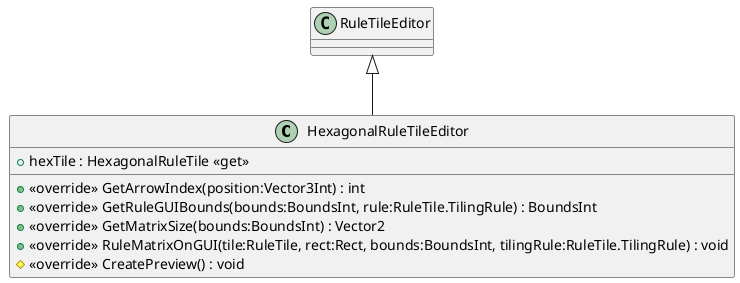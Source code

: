 @startuml
class HexagonalRuleTileEditor {
    + hexTile : HexagonalRuleTile <<get>>
    + <<override>> GetArrowIndex(position:Vector3Int) : int
    + <<override>> GetRuleGUIBounds(bounds:BoundsInt, rule:RuleTile.TilingRule) : BoundsInt
    + <<override>> GetMatrixSize(bounds:BoundsInt) : Vector2
    + <<override>> RuleMatrixOnGUI(tile:RuleTile, rect:Rect, bounds:BoundsInt, tilingRule:RuleTile.TilingRule) : void
    # <<override>> CreatePreview() : void
}
RuleTileEditor <|-- HexagonalRuleTileEditor
@enduml
